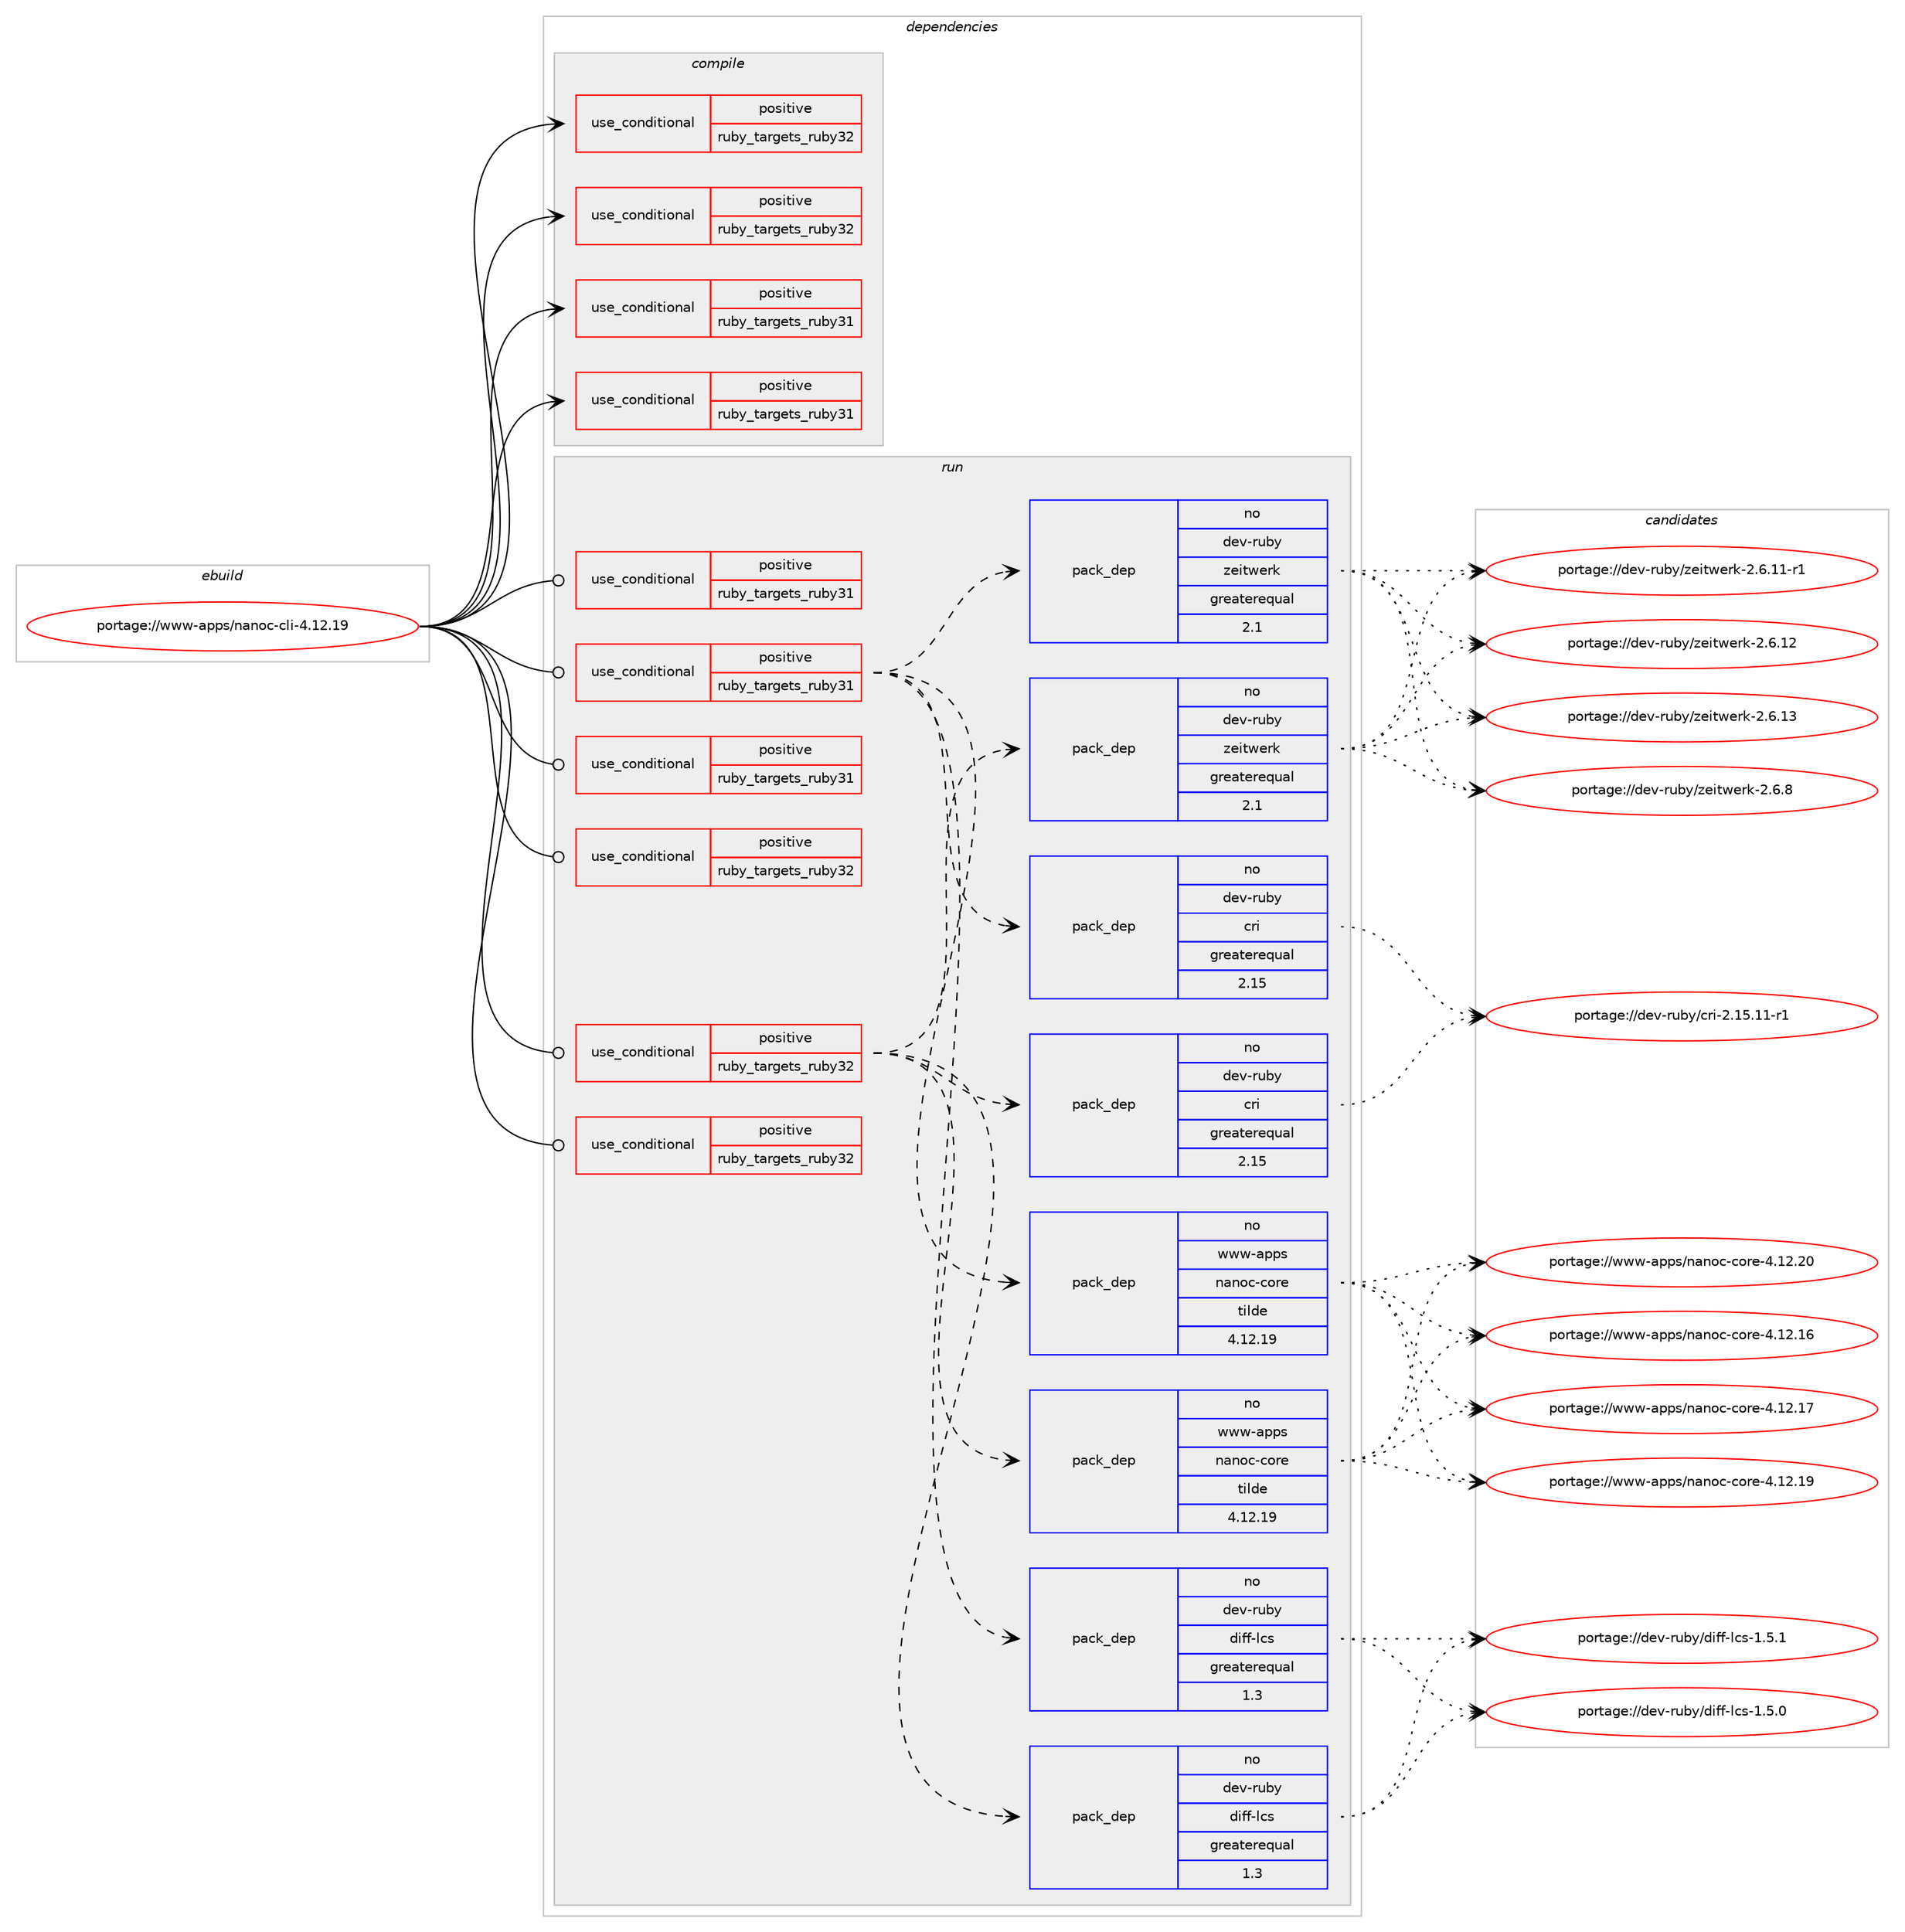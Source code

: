 digraph prolog {

# *************
# Graph options
# *************

newrank=true;
concentrate=true;
compound=true;
graph [rankdir=LR,fontname=Helvetica,fontsize=10,ranksep=1.5];#, ranksep=2.5, nodesep=0.2];
edge  [arrowhead=vee];
node  [fontname=Helvetica,fontsize=10];

# **********
# The ebuild
# **********

subgraph cluster_leftcol {
color=gray;
rank=same;
label=<<i>ebuild</i>>;
id [label="portage://www-apps/nanoc-cli-4.12.19", color=red, width=4, href="../www-apps/nanoc-cli-4.12.19.svg"];
}

# ****************
# The dependencies
# ****************

subgraph cluster_midcol {
color=gray;
label=<<i>dependencies</i>>;
subgraph cluster_compile {
fillcolor="#eeeeee";
style=filled;
label=<<i>compile</i>>;
subgraph cond3646 {
dependency6000 [label=<<TABLE BORDER="0" CELLBORDER="1" CELLSPACING="0" CELLPADDING="4"><TR><TD ROWSPAN="3" CELLPADDING="10">use_conditional</TD></TR><TR><TD>positive</TD></TR><TR><TD>ruby_targets_ruby31</TD></TR></TABLE>>, shape=none, color=red];
# *** BEGIN UNKNOWN DEPENDENCY TYPE (TODO) ***
# dependency6000 -> package_dependency(portage://www-apps/nanoc-cli-4.12.19,install,no,dev-lang,ruby,none,[,,],[slot(3.1)],[])
# *** END UNKNOWN DEPENDENCY TYPE (TODO) ***

}
id:e -> dependency6000:w [weight=20,style="solid",arrowhead="vee"];
subgraph cond3647 {
dependency6001 [label=<<TABLE BORDER="0" CELLBORDER="1" CELLSPACING="0" CELLPADDING="4"><TR><TD ROWSPAN="3" CELLPADDING="10">use_conditional</TD></TR><TR><TD>positive</TD></TR><TR><TD>ruby_targets_ruby31</TD></TR></TABLE>>, shape=none, color=red];
# *** BEGIN UNKNOWN DEPENDENCY TYPE (TODO) ***
# dependency6001 -> package_dependency(portage://www-apps/nanoc-cli-4.12.19,install,no,virtual,rubygems,none,[,,],[],[use(enable(ruby_targets_ruby31),negative)])
# *** END UNKNOWN DEPENDENCY TYPE (TODO) ***

}
id:e -> dependency6001:w [weight=20,style="solid",arrowhead="vee"];
subgraph cond3648 {
dependency6002 [label=<<TABLE BORDER="0" CELLBORDER="1" CELLSPACING="0" CELLPADDING="4"><TR><TD ROWSPAN="3" CELLPADDING="10">use_conditional</TD></TR><TR><TD>positive</TD></TR><TR><TD>ruby_targets_ruby32</TD></TR></TABLE>>, shape=none, color=red];
# *** BEGIN UNKNOWN DEPENDENCY TYPE (TODO) ***
# dependency6002 -> package_dependency(portage://www-apps/nanoc-cli-4.12.19,install,no,dev-lang,ruby,none,[,,],[slot(3.2)],[])
# *** END UNKNOWN DEPENDENCY TYPE (TODO) ***

}
id:e -> dependency6002:w [weight=20,style="solid",arrowhead="vee"];
subgraph cond3649 {
dependency6003 [label=<<TABLE BORDER="0" CELLBORDER="1" CELLSPACING="0" CELLPADDING="4"><TR><TD ROWSPAN="3" CELLPADDING="10">use_conditional</TD></TR><TR><TD>positive</TD></TR><TR><TD>ruby_targets_ruby32</TD></TR></TABLE>>, shape=none, color=red];
# *** BEGIN UNKNOWN DEPENDENCY TYPE (TODO) ***
# dependency6003 -> package_dependency(portage://www-apps/nanoc-cli-4.12.19,install,no,virtual,rubygems,none,[,,],[],[use(enable(ruby_targets_ruby32),negative)])
# *** END UNKNOWN DEPENDENCY TYPE (TODO) ***

}
id:e -> dependency6003:w [weight=20,style="solid",arrowhead="vee"];
}
subgraph cluster_compileandrun {
fillcolor="#eeeeee";
style=filled;
label=<<i>compile and run</i>>;
}
subgraph cluster_run {
fillcolor="#eeeeee";
style=filled;
label=<<i>run</i>>;
subgraph cond3650 {
dependency6004 [label=<<TABLE BORDER="0" CELLBORDER="1" CELLSPACING="0" CELLPADDING="4"><TR><TD ROWSPAN="3" CELLPADDING="10">use_conditional</TD></TR><TR><TD>positive</TD></TR><TR><TD>ruby_targets_ruby31</TD></TR></TABLE>>, shape=none, color=red];
# *** BEGIN UNKNOWN DEPENDENCY TYPE (TODO) ***
# dependency6004 -> package_dependency(portage://www-apps/nanoc-cli-4.12.19,run,no,dev-lang,ruby,none,[,,],[slot(3.1)],[])
# *** END UNKNOWN DEPENDENCY TYPE (TODO) ***

}
id:e -> dependency6004:w [weight=20,style="solid",arrowhead="odot"];
subgraph cond3651 {
dependency6005 [label=<<TABLE BORDER="0" CELLBORDER="1" CELLSPACING="0" CELLPADDING="4"><TR><TD ROWSPAN="3" CELLPADDING="10">use_conditional</TD></TR><TR><TD>positive</TD></TR><TR><TD>ruby_targets_ruby31</TD></TR></TABLE>>, shape=none, color=red];
subgraph pack2228 {
dependency6006 [label=<<TABLE BORDER="0" CELLBORDER="1" CELLSPACING="0" CELLPADDING="4" WIDTH="220"><TR><TD ROWSPAN="6" CELLPADDING="30">pack_dep</TD></TR><TR><TD WIDTH="110">no</TD></TR><TR><TD>dev-ruby</TD></TR><TR><TD>cri</TD></TR><TR><TD>greaterequal</TD></TR><TR><TD>2.15</TD></TR></TABLE>>, shape=none, color=blue];
}
dependency6005:e -> dependency6006:w [weight=20,style="dashed",arrowhead="vee"];
subgraph pack2229 {
dependency6007 [label=<<TABLE BORDER="0" CELLBORDER="1" CELLSPACING="0" CELLPADDING="4" WIDTH="220"><TR><TD ROWSPAN="6" CELLPADDING="30">pack_dep</TD></TR><TR><TD WIDTH="110">no</TD></TR><TR><TD>dev-ruby</TD></TR><TR><TD>diff-lcs</TD></TR><TR><TD>greaterequal</TD></TR><TR><TD>1.3</TD></TR></TABLE>>, shape=none, color=blue];
}
dependency6005:e -> dependency6007:w [weight=20,style="dashed",arrowhead="vee"];
subgraph pack2230 {
dependency6008 [label=<<TABLE BORDER="0" CELLBORDER="1" CELLSPACING="0" CELLPADDING="4" WIDTH="220"><TR><TD ROWSPAN="6" CELLPADDING="30">pack_dep</TD></TR><TR><TD WIDTH="110">no</TD></TR><TR><TD>www-apps</TD></TR><TR><TD>nanoc-core</TD></TR><TR><TD>tilde</TD></TR><TR><TD>4.12.19</TD></TR></TABLE>>, shape=none, color=blue];
}
dependency6005:e -> dependency6008:w [weight=20,style="dashed",arrowhead="vee"];
subgraph pack2231 {
dependency6009 [label=<<TABLE BORDER="0" CELLBORDER="1" CELLSPACING="0" CELLPADDING="4" WIDTH="220"><TR><TD ROWSPAN="6" CELLPADDING="30">pack_dep</TD></TR><TR><TD WIDTH="110">no</TD></TR><TR><TD>dev-ruby</TD></TR><TR><TD>zeitwerk</TD></TR><TR><TD>greaterequal</TD></TR><TR><TD>2.1</TD></TR></TABLE>>, shape=none, color=blue];
}
dependency6005:e -> dependency6009:w [weight=20,style="dashed",arrowhead="vee"];
}
id:e -> dependency6005:w [weight=20,style="solid",arrowhead="odot"];
subgraph cond3652 {
dependency6010 [label=<<TABLE BORDER="0" CELLBORDER="1" CELLSPACING="0" CELLPADDING="4"><TR><TD ROWSPAN="3" CELLPADDING="10">use_conditional</TD></TR><TR><TD>positive</TD></TR><TR><TD>ruby_targets_ruby31</TD></TR></TABLE>>, shape=none, color=red];
# *** BEGIN UNKNOWN DEPENDENCY TYPE (TODO) ***
# dependency6010 -> package_dependency(portage://www-apps/nanoc-cli-4.12.19,run,no,virtual,rubygems,none,[,,],[],[use(enable(ruby_targets_ruby31),negative)])
# *** END UNKNOWN DEPENDENCY TYPE (TODO) ***

}
id:e -> dependency6010:w [weight=20,style="solid",arrowhead="odot"];
subgraph cond3653 {
dependency6011 [label=<<TABLE BORDER="0" CELLBORDER="1" CELLSPACING="0" CELLPADDING="4"><TR><TD ROWSPAN="3" CELLPADDING="10">use_conditional</TD></TR><TR><TD>positive</TD></TR><TR><TD>ruby_targets_ruby32</TD></TR></TABLE>>, shape=none, color=red];
# *** BEGIN UNKNOWN DEPENDENCY TYPE (TODO) ***
# dependency6011 -> package_dependency(portage://www-apps/nanoc-cli-4.12.19,run,no,dev-lang,ruby,none,[,,],[slot(3.2)],[])
# *** END UNKNOWN DEPENDENCY TYPE (TODO) ***

}
id:e -> dependency6011:w [weight=20,style="solid",arrowhead="odot"];
subgraph cond3654 {
dependency6012 [label=<<TABLE BORDER="0" CELLBORDER="1" CELLSPACING="0" CELLPADDING="4"><TR><TD ROWSPAN="3" CELLPADDING="10">use_conditional</TD></TR><TR><TD>positive</TD></TR><TR><TD>ruby_targets_ruby32</TD></TR></TABLE>>, shape=none, color=red];
subgraph pack2232 {
dependency6013 [label=<<TABLE BORDER="0" CELLBORDER="1" CELLSPACING="0" CELLPADDING="4" WIDTH="220"><TR><TD ROWSPAN="6" CELLPADDING="30">pack_dep</TD></TR><TR><TD WIDTH="110">no</TD></TR><TR><TD>dev-ruby</TD></TR><TR><TD>cri</TD></TR><TR><TD>greaterequal</TD></TR><TR><TD>2.15</TD></TR></TABLE>>, shape=none, color=blue];
}
dependency6012:e -> dependency6013:w [weight=20,style="dashed",arrowhead="vee"];
subgraph pack2233 {
dependency6014 [label=<<TABLE BORDER="0" CELLBORDER="1" CELLSPACING="0" CELLPADDING="4" WIDTH="220"><TR><TD ROWSPAN="6" CELLPADDING="30">pack_dep</TD></TR><TR><TD WIDTH="110">no</TD></TR><TR><TD>dev-ruby</TD></TR><TR><TD>diff-lcs</TD></TR><TR><TD>greaterequal</TD></TR><TR><TD>1.3</TD></TR></TABLE>>, shape=none, color=blue];
}
dependency6012:e -> dependency6014:w [weight=20,style="dashed",arrowhead="vee"];
subgraph pack2234 {
dependency6015 [label=<<TABLE BORDER="0" CELLBORDER="1" CELLSPACING="0" CELLPADDING="4" WIDTH="220"><TR><TD ROWSPAN="6" CELLPADDING="30">pack_dep</TD></TR><TR><TD WIDTH="110">no</TD></TR><TR><TD>www-apps</TD></TR><TR><TD>nanoc-core</TD></TR><TR><TD>tilde</TD></TR><TR><TD>4.12.19</TD></TR></TABLE>>, shape=none, color=blue];
}
dependency6012:e -> dependency6015:w [weight=20,style="dashed",arrowhead="vee"];
subgraph pack2235 {
dependency6016 [label=<<TABLE BORDER="0" CELLBORDER="1" CELLSPACING="0" CELLPADDING="4" WIDTH="220"><TR><TD ROWSPAN="6" CELLPADDING="30">pack_dep</TD></TR><TR><TD WIDTH="110">no</TD></TR><TR><TD>dev-ruby</TD></TR><TR><TD>zeitwerk</TD></TR><TR><TD>greaterequal</TD></TR><TR><TD>2.1</TD></TR></TABLE>>, shape=none, color=blue];
}
dependency6012:e -> dependency6016:w [weight=20,style="dashed",arrowhead="vee"];
}
id:e -> dependency6012:w [weight=20,style="solid",arrowhead="odot"];
subgraph cond3655 {
dependency6017 [label=<<TABLE BORDER="0" CELLBORDER="1" CELLSPACING="0" CELLPADDING="4"><TR><TD ROWSPAN="3" CELLPADDING="10">use_conditional</TD></TR><TR><TD>positive</TD></TR><TR><TD>ruby_targets_ruby32</TD></TR></TABLE>>, shape=none, color=red];
# *** BEGIN UNKNOWN DEPENDENCY TYPE (TODO) ***
# dependency6017 -> package_dependency(portage://www-apps/nanoc-cli-4.12.19,run,no,virtual,rubygems,none,[,,],[],[use(enable(ruby_targets_ruby32),negative)])
# *** END UNKNOWN DEPENDENCY TYPE (TODO) ***

}
id:e -> dependency6017:w [weight=20,style="solid",arrowhead="odot"];
}
}

# **************
# The candidates
# **************

subgraph cluster_choices {
rank=same;
color=gray;
label=<<i>candidates</i>>;

subgraph choice2228 {
color=black;
nodesep=1;
choice1001011184511411798121479911410545504649534649494511449 [label="portage://dev-ruby/cri-2.15.11-r1", color=red, width=4,href="../dev-ruby/cri-2.15.11-r1.svg"];
dependency6006:e -> choice1001011184511411798121479911410545504649534649494511449:w [style=dotted,weight="100"];
}
subgraph choice2229 {
color=black;
nodesep=1;
choice1001011184511411798121471001051021024510899115454946534648 [label="portage://dev-ruby/diff-lcs-1.5.0", color=red, width=4,href="../dev-ruby/diff-lcs-1.5.0.svg"];
choice1001011184511411798121471001051021024510899115454946534649 [label="portage://dev-ruby/diff-lcs-1.5.1", color=red, width=4,href="../dev-ruby/diff-lcs-1.5.1.svg"];
dependency6007:e -> choice1001011184511411798121471001051021024510899115454946534648:w [style=dotted,weight="100"];
dependency6007:e -> choice1001011184511411798121471001051021024510899115454946534649:w [style=dotted,weight="100"];
}
subgraph choice2230 {
color=black;
nodesep=1;
choice119119119459711211211547110971101119945991111141014552464950464954 [label="portage://www-apps/nanoc-core-4.12.16", color=red, width=4,href="../www-apps/nanoc-core-4.12.16.svg"];
choice119119119459711211211547110971101119945991111141014552464950464955 [label="portage://www-apps/nanoc-core-4.12.17", color=red, width=4,href="../www-apps/nanoc-core-4.12.17.svg"];
choice119119119459711211211547110971101119945991111141014552464950464957 [label="portage://www-apps/nanoc-core-4.12.19", color=red, width=4,href="../www-apps/nanoc-core-4.12.19.svg"];
choice119119119459711211211547110971101119945991111141014552464950465048 [label="portage://www-apps/nanoc-core-4.12.20", color=red, width=4,href="../www-apps/nanoc-core-4.12.20.svg"];
dependency6008:e -> choice119119119459711211211547110971101119945991111141014552464950464954:w [style=dotted,weight="100"];
dependency6008:e -> choice119119119459711211211547110971101119945991111141014552464950464955:w [style=dotted,weight="100"];
dependency6008:e -> choice119119119459711211211547110971101119945991111141014552464950464957:w [style=dotted,weight="100"];
dependency6008:e -> choice119119119459711211211547110971101119945991111141014552464950465048:w [style=dotted,weight="100"];
}
subgraph choice2231 {
color=black;
nodesep=1;
choice100101118451141179812147122101105116119101114107455046544649494511449 [label="portage://dev-ruby/zeitwerk-2.6.11-r1", color=red, width=4,href="../dev-ruby/zeitwerk-2.6.11-r1.svg"];
choice10010111845114117981214712210110511611910111410745504654464950 [label="portage://dev-ruby/zeitwerk-2.6.12", color=red, width=4,href="../dev-ruby/zeitwerk-2.6.12.svg"];
choice10010111845114117981214712210110511611910111410745504654464951 [label="portage://dev-ruby/zeitwerk-2.6.13", color=red, width=4,href="../dev-ruby/zeitwerk-2.6.13.svg"];
choice100101118451141179812147122101105116119101114107455046544656 [label="portage://dev-ruby/zeitwerk-2.6.8", color=red, width=4,href="../dev-ruby/zeitwerk-2.6.8.svg"];
dependency6009:e -> choice100101118451141179812147122101105116119101114107455046544649494511449:w [style=dotted,weight="100"];
dependency6009:e -> choice10010111845114117981214712210110511611910111410745504654464950:w [style=dotted,weight="100"];
dependency6009:e -> choice10010111845114117981214712210110511611910111410745504654464951:w [style=dotted,weight="100"];
dependency6009:e -> choice100101118451141179812147122101105116119101114107455046544656:w [style=dotted,weight="100"];
}
subgraph choice2232 {
color=black;
nodesep=1;
choice1001011184511411798121479911410545504649534649494511449 [label="portage://dev-ruby/cri-2.15.11-r1", color=red, width=4,href="../dev-ruby/cri-2.15.11-r1.svg"];
dependency6013:e -> choice1001011184511411798121479911410545504649534649494511449:w [style=dotted,weight="100"];
}
subgraph choice2233 {
color=black;
nodesep=1;
choice1001011184511411798121471001051021024510899115454946534648 [label="portage://dev-ruby/diff-lcs-1.5.0", color=red, width=4,href="../dev-ruby/diff-lcs-1.5.0.svg"];
choice1001011184511411798121471001051021024510899115454946534649 [label="portage://dev-ruby/diff-lcs-1.5.1", color=red, width=4,href="../dev-ruby/diff-lcs-1.5.1.svg"];
dependency6014:e -> choice1001011184511411798121471001051021024510899115454946534648:w [style=dotted,weight="100"];
dependency6014:e -> choice1001011184511411798121471001051021024510899115454946534649:w [style=dotted,weight="100"];
}
subgraph choice2234 {
color=black;
nodesep=1;
choice119119119459711211211547110971101119945991111141014552464950464954 [label="portage://www-apps/nanoc-core-4.12.16", color=red, width=4,href="../www-apps/nanoc-core-4.12.16.svg"];
choice119119119459711211211547110971101119945991111141014552464950464955 [label="portage://www-apps/nanoc-core-4.12.17", color=red, width=4,href="../www-apps/nanoc-core-4.12.17.svg"];
choice119119119459711211211547110971101119945991111141014552464950464957 [label="portage://www-apps/nanoc-core-4.12.19", color=red, width=4,href="../www-apps/nanoc-core-4.12.19.svg"];
choice119119119459711211211547110971101119945991111141014552464950465048 [label="portage://www-apps/nanoc-core-4.12.20", color=red, width=4,href="../www-apps/nanoc-core-4.12.20.svg"];
dependency6015:e -> choice119119119459711211211547110971101119945991111141014552464950464954:w [style=dotted,weight="100"];
dependency6015:e -> choice119119119459711211211547110971101119945991111141014552464950464955:w [style=dotted,weight="100"];
dependency6015:e -> choice119119119459711211211547110971101119945991111141014552464950464957:w [style=dotted,weight="100"];
dependency6015:e -> choice119119119459711211211547110971101119945991111141014552464950465048:w [style=dotted,weight="100"];
}
subgraph choice2235 {
color=black;
nodesep=1;
choice100101118451141179812147122101105116119101114107455046544649494511449 [label="portage://dev-ruby/zeitwerk-2.6.11-r1", color=red, width=4,href="../dev-ruby/zeitwerk-2.6.11-r1.svg"];
choice10010111845114117981214712210110511611910111410745504654464950 [label="portage://dev-ruby/zeitwerk-2.6.12", color=red, width=4,href="../dev-ruby/zeitwerk-2.6.12.svg"];
choice10010111845114117981214712210110511611910111410745504654464951 [label="portage://dev-ruby/zeitwerk-2.6.13", color=red, width=4,href="../dev-ruby/zeitwerk-2.6.13.svg"];
choice100101118451141179812147122101105116119101114107455046544656 [label="portage://dev-ruby/zeitwerk-2.6.8", color=red, width=4,href="../dev-ruby/zeitwerk-2.6.8.svg"];
dependency6016:e -> choice100101118451141179812147122101105116119101114107455046544649494511449:w [style=dotted,weight="100"];
dependency6016:e -> choice10010111845114117981214712210110511611910111410745504654464950:w [style=dotted,weight="100"];
dependency6016:e -> choice10010111845114117981214712210110511611910111410745504654464951:w [style=dotted,weight="100"];
dependency6016:e -> choice100101118451141179812147122101105116119101114107455046544656:w [style=dotted,weight="100"];
}
}

}
